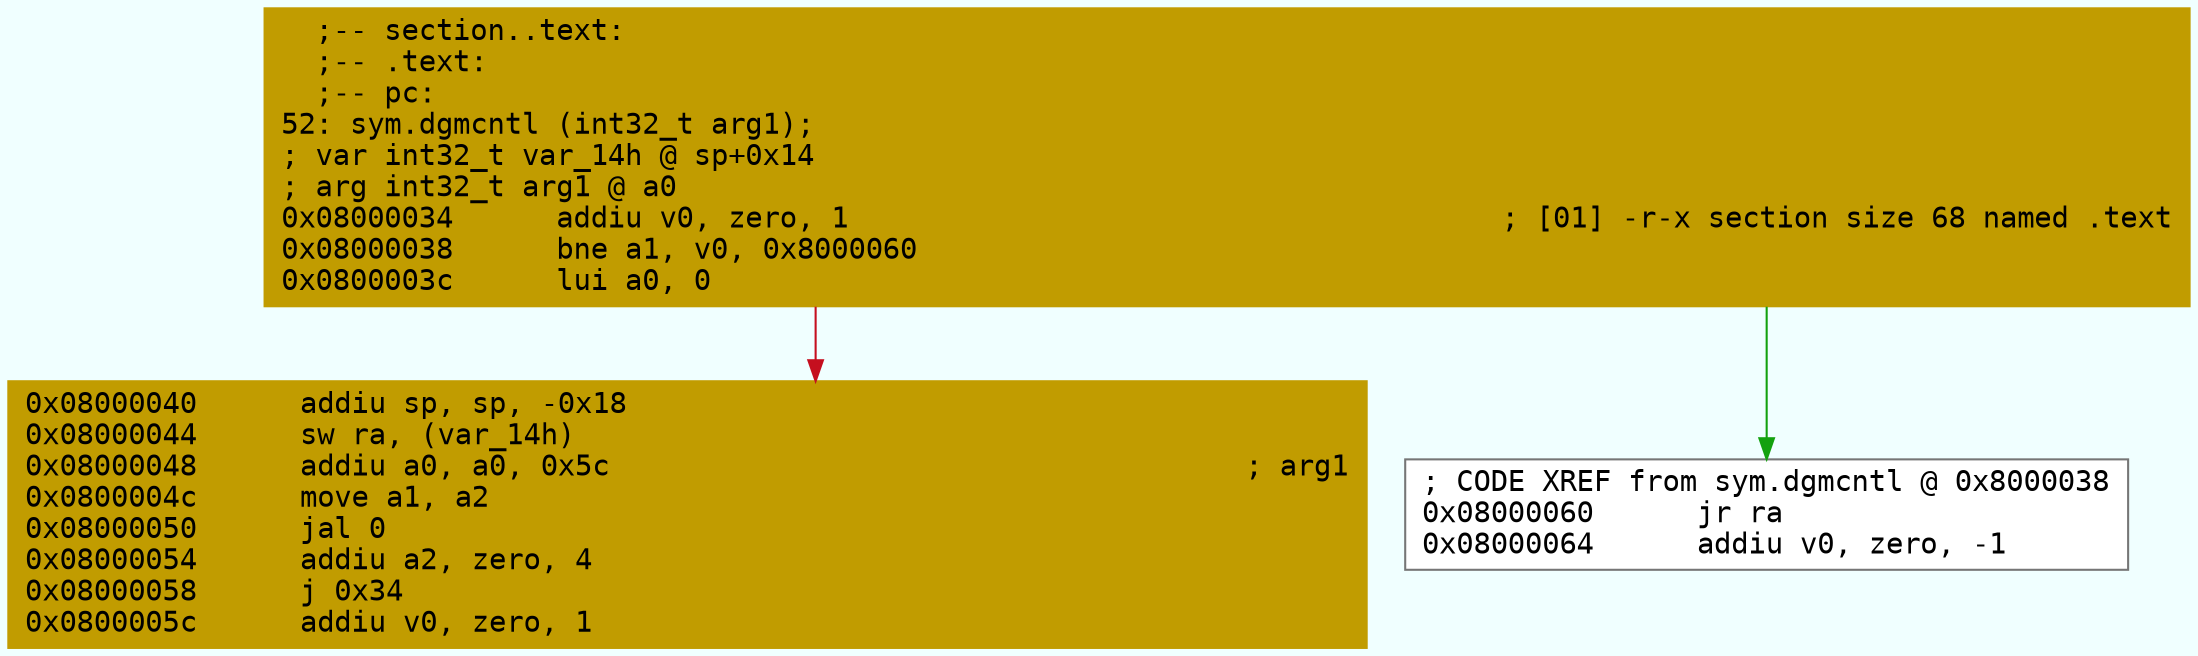 digraph code {
	graph [bgcolor=azure fontsize=8 fontname="Courier" splines="ortho"];
	node [fillcolor=gray style=filled shape=box];
	edge [arrowhead="normal"];
	"0x08000034" [URL="sym.dgmcntl/0x08000034", fillcolor="#c19c00",color="#c19c00", fontname="Courier",label="  ;-- section..text:\l  ;-- .text:\l  ;-- pc:\l52: sym.dgmcntl (int32_t arg1);\l; var int32_t var_14h @ sp+0x14\l; arg int32_t arg1 @ a0\l0x08000034      addiu v0, zero, 1                                      ; [01] -r-x section size 68 named .text\l0x08000038      bne a1, v0, 0x8000060\l0x0800003c      lui a0, 0\l"]
	"0x08000040" [URL="sym.dgmcntl/0x08000040", fillcolor="#c19c00",color="#c19c00", fontname="Courier",label="0x08000040      addiu sp, sp, -0x18\l0x08000044      sw ra, (var_14h)\l0x08000048      addiu a0, a0, 0x5c                                     ; arg1\l0x0800004c      move a1, a2\l0x08000050      jal 0\l0x08000054      addiu a2, zero, 4\l0x08000058      j 0x34\l0x0800005c      addiu v0, zero, 1\l"]
	"0x08000060" [URL="sym.dgmcntl/0x08000060", fillcolor="white",color="#767676", fontname="Courier",label="; CODE XREF from sym.dgmcntl @ 0x8000038\l0x08000060      jr ra\l0x08000064      addiu v0, zero, -1\l"]
        "0x08000034" -> "0x08000060" [color="#13a10e"];
        "0x08000034" -> "0x08000040" [color="#c50f1f"];
}
